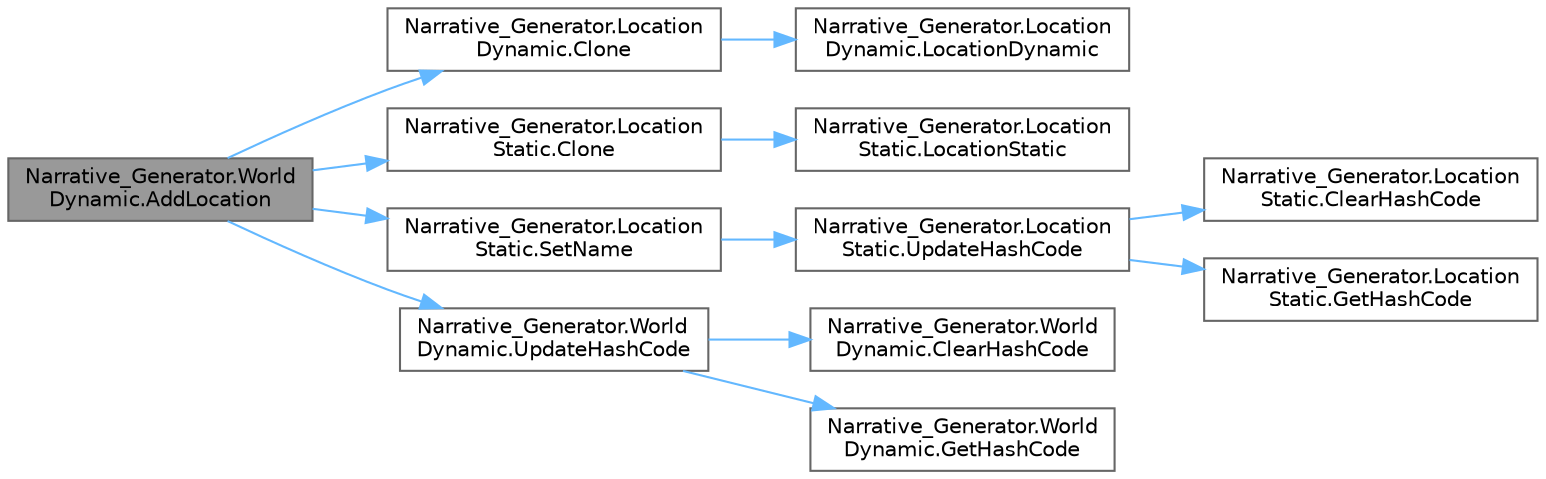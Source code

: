 digraph "Narrative_Generator.WorldDynamic.AddLocation"
{
 // LATEX_PDF_SIZE
  bgcolor="transparent";
  edge [fontname=Helvetica,fontsize=10,labelfontname=Helvetica,labelfontsize=10];
  node [fontname=Helvetica,fontsize=10,shape=box,height=0.2,width=0.4];
  rankdir="LR";
  Node1 [label="Narrative_Generator.World\lDynamic.AddLocation",height=0.2,width=0.4,color="gray40", fillcolor="grey60", style="filled", fontcolor="black",tooltip="Adds the specified location to the list of locations in this world state and names it separately."];
  Node1 -> Node2 [color="steelblue1",style="solid"];
  Node2 [label="Narrative_Generator.Location\lDynamic.Clone",height=0.2,width=0.4,color="grey40", fillcolor="white", style="filled",URL="$class_narrative___generator_1_1_location_dynamic.html#a5a41937ad9b6986292101e99a80b604b",tooltip="Returns a clone of the dynamic part of the location that called this method."];
  Node2 -> Node3 [color="steelblue1",style="solid"];
  Node3 [label="Narrative_Generator.Location\lDynamic.LocationDynamic",height=0.2,width=0.4,color="grey40", fillcolor="white", style="filled",URL="$class_narrative___generator_1_1_location_dynamic.html#aba8487ebacabba7a24f831c51c609d45",tooltip="Constructor method for the dynamic part of the location, without parameters."];
  Node1 -> Node4 [color="steelblue1",style="solid"];
  Node4 [label="Narrative_Generator.Location\lStatic.Clone",height=0.2,width=0.4,color="grey40", fillcolor="white", style="filled",URL="$class_narrative___generator_1_1_location_static.html#a498d5901ac1ab5feb1c570f1fdb103b0",tooltip="A method for cloning a location."];
  Node4 -> Node5 [color="steelblue1",style="solid"];
  Node5 [label="Narrative_Generator.Location\lStatic.LocationStatic",height=0.2,width=0.4,color="grey40", fillcolor="white", style="filled",URL="$class_narrative___generator_1_1_location_static.html#a280497c90776ec47db6a306081b0930b",tooltip="Method constructor for the static part of the location."];
  Node1 -> Node6 [color="steelblue1",style="solid"];
  Node6 [label="Narrative_Generator.Location\lStatic.SetName",height=0.2,width=0.4,color="grey40", fillcolor="white", style="filled",URL="$class_narrative___generator_1_1_location_static.html#a90cfb7b8318a836075dd94a4cb4dc7b3",tooltip="The method that sets the name of the location."];
  Node6 -> Node7 [color="steelblue1",style="solid"];
  Node7 [label="Narrative_Generator.Location\lStatic.UpdateHashCode",height=0.2,width=0.4,color="grey40", fillcolor="white", style="filled",URL="$class_narrative___generator_1_1_location_static.html#a278b5216e43a1c69ba3730e8cdaad164",tooltip="Updates (refresh) the current hash code value."];
  Node7 -> Node8 [color="steelblue1",style="solid"];
  Node8 [label="Narrative_Generator.Location\lStatic.ClearHashCode",height=0.2,width=0.4,color="grey40", fillcolor="white", style="filled",URL="$class_narrative___generator_1_1_location_static.html#a7d9ed82d1e88a7362f28742b114f158f",tooltip="Clears the current hash code value."];
  Node7 -> Node9 [color="steelblue1",style="solid"];
  Node9 [label="Narrative_Generator.Location\lStatic.GetHashCode",height=0.2,width=0.4,color="grey40", fillcolor="white", style="filled",URL="$class_narrative___generator_1_1_location_static.html#afdf0469fcf16de27c9e6aec0cceac571",tooltip="Calculates and returns the hash code of this instance of the LocationStatic."];
  Node1 -> Node10 [color="steelblue1",style="solid"];
  Node10 [label="Narrative_Generator.World\lDynamic.UpdateHashCode",height=0.2,width=0.4,color="grey40", fillcolor="white", style="filled",URL="$class_narrative___generator_1_1_world_dynamic.html#a14ee6a0a9695ebd179d4c378a63fffdc",tooltip="Updates (refresh) the current hash code value."];
  Node10 -> Node11 [color="steelblue1",style="solid"];
  Node11 [label="Narrative_Generator.World\lDynamic.ClearHashCode",height=0.2,width=0.4,color="grey40", fillcolor="white", style="filled",URL="$class_narrative___generator_1_1_world_dynamic.html#a09e69ba75f8c366973719ff2909d36b1",tooltip="Clears the current hash code value."];
  Node10 -> Node12 [color="steelblue1",style="solid"];
  Node12 [label="Narrative_Generator.World\lDynamic.GetHashCode",height=0.2,width=0.4,color="grey40", fillcolor="white", style="filled",URL="$class_narrative___generator_1_1_world_dynamic.html#aebfe541cb9cba87220afdc0b6e7da30b",tooltip="Calculates and returns the hash code of this instance of the WorldDynamic."];
}
